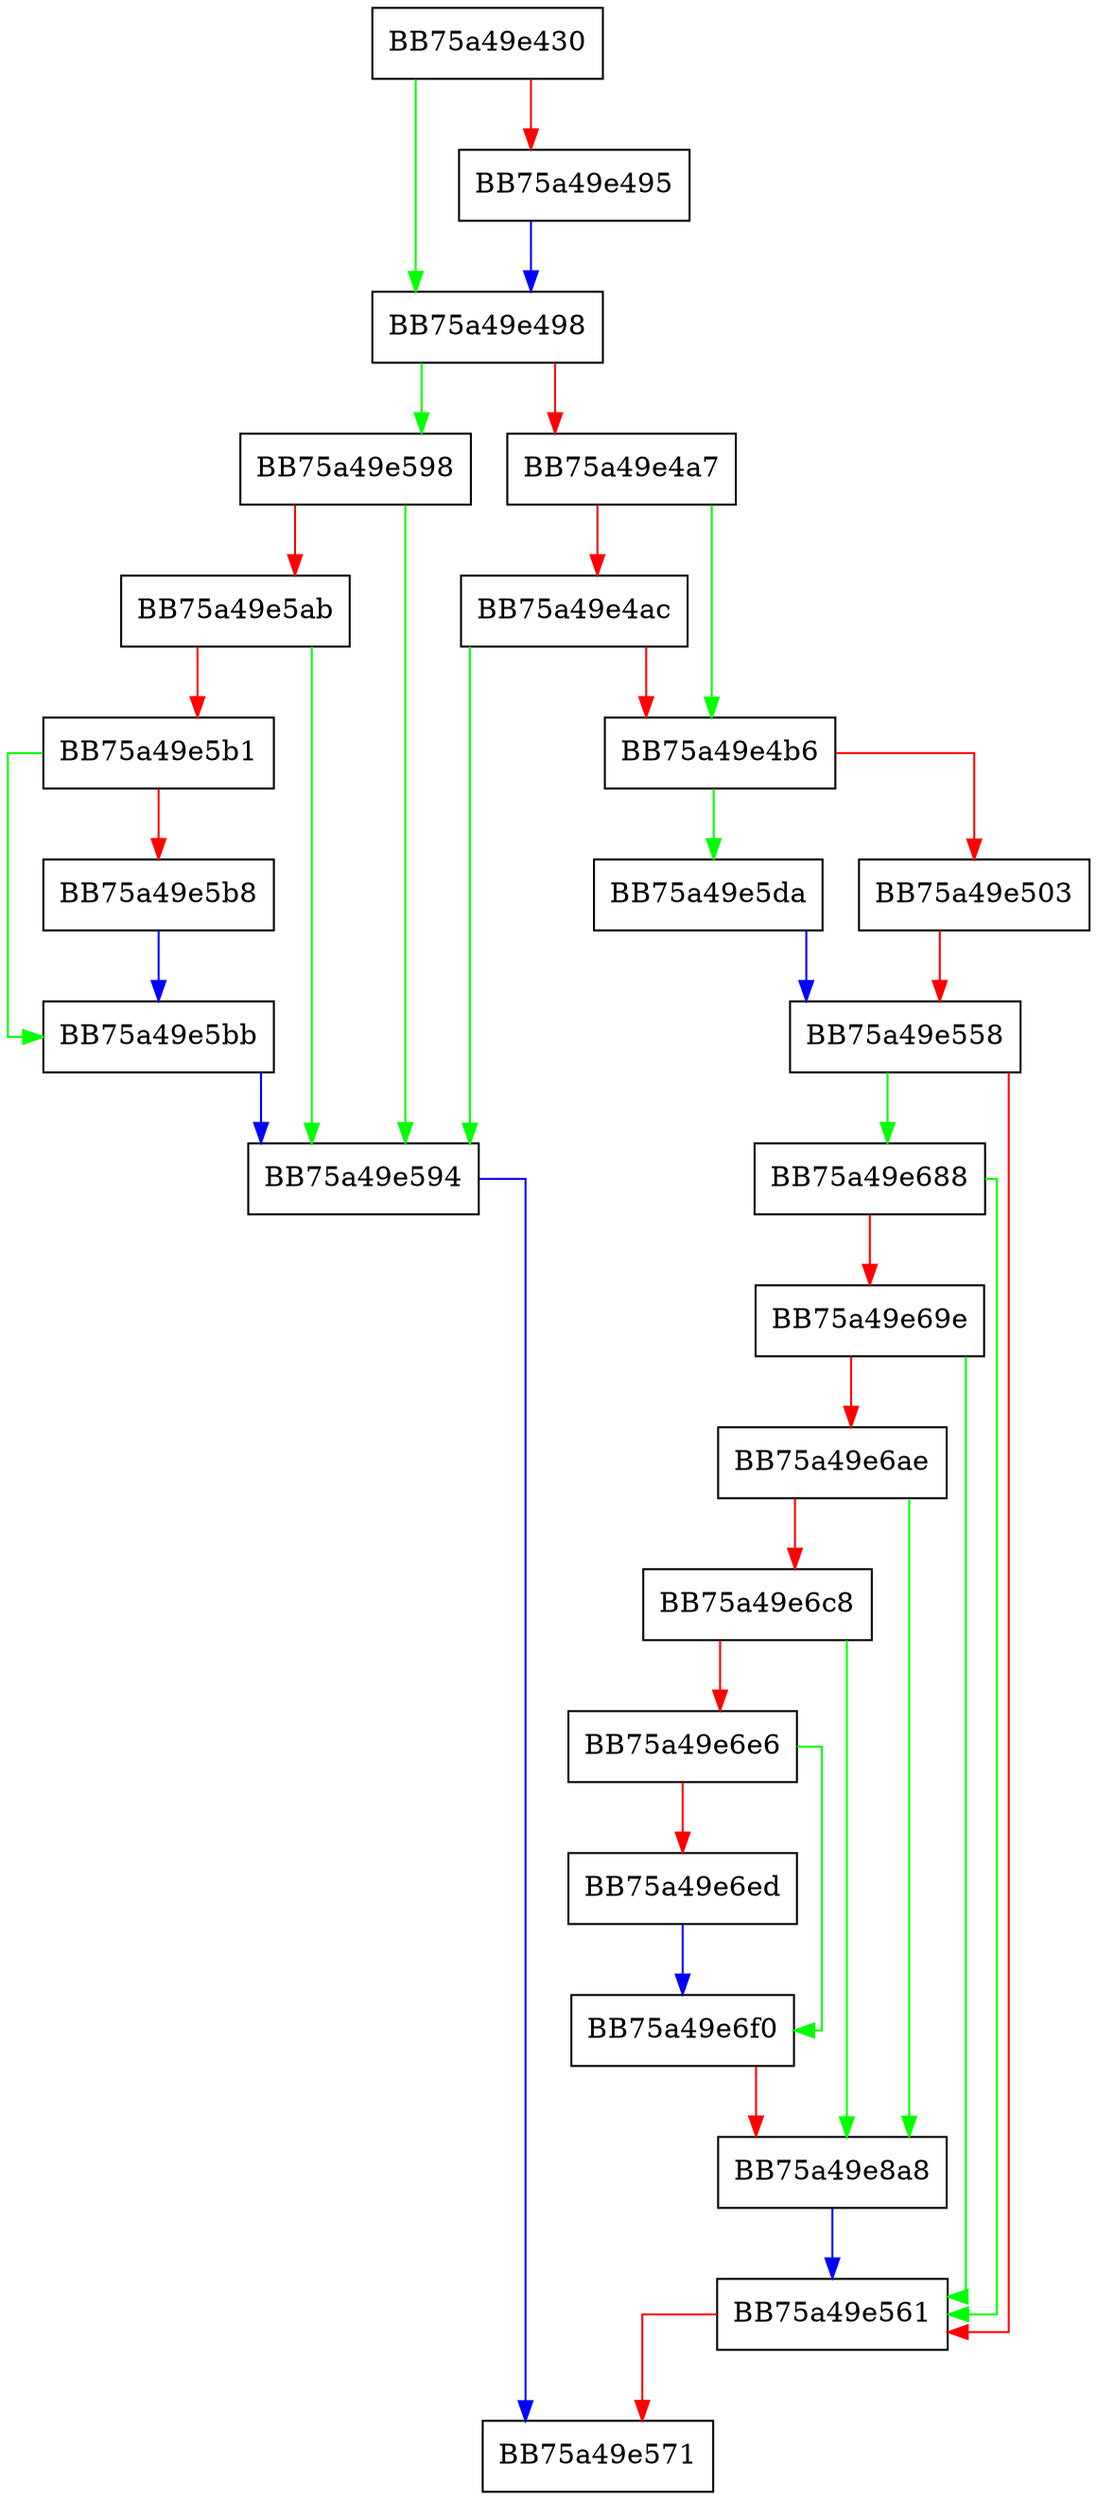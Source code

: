 digraph HrAddAttribute {
  node [shape="box"];
  graph [splines=ortho];
  BB75a49e430 -> BB75a49e498 [color="green"];
  BB75a49e430 -> BB75a49e495 [color="red"];
  BB75a49e495 -> BB75a49e498 [color="blue"];
  BB75a49e498 -> BB75a49e598 [color="green"];
  BB75a49e498 -> BB75a49e4a7 [color="red"];
  BB75a49e4a7 -> BB75a49e4b6 [color="green"];
  BB75a49e4a7 -> BB75a49e4ac [color="red"];
  BB75a49e4ac -> BB75a49e594 [color="green"];
  BB75a49e4ac -> BB75a49e4b6 [color="red"];
  BB75a49e4b6 -> BB75a49e5da [color="green"];
  BB75a49e4b6 -> BB75a49e503 [color="red"];
  BB75a49e503 -> BB75a49e558 [color="red"];
  BB75a49e558 -> BB75a49e688 [color="green"];
  BB75a49e558 -> BB75a49e561 [color="red"];
  BB75a49e561 -> BB75a49e571 [color="red"];
  BB75a49e594 -> BB75a49e571 [color="blue"];
  BB75a49e598 -> BB75a49e594 [color="green"];
  BB75a49e598 -> BB75a49e5ab [color="red"];
  BB75a49e5ab -> BB75a49e594 [color="green"];
  BB75a49e5ab -> BB75a49e5b1 [color="red"];
  BB75a49e5b1 -> BB75a49e5bb [color="green"];
  BB75a49e5b1 -> BB75a49e5b8 [color="red"];
  BB75a49e5b8 -> BB75a49e5bb [color="blue"];
  BB75a49e5bb -> BB75a49e594 [color="blue"];
  BB75a49e5da -> BB75a49e558 [color="blue"];
  BB75a49e688 -> BB75a49e561 [color="green"];
  BB75a49e688 -> BB75a49e69e [color="red"];
  BB75a49e69e -> BB75a49e561 [color="green"];
  BB75a49e69e -> BB75a49e6ae [color="red"];
  BB75a49e6ae -> BB75a49e8a8 [color="green"];
  BB75a49e6ae -> BB75a49e6c8 [color="red"];
  BB75a49e6c8 -> BB75a49e8a8 [color="green"];
  BB75a49e6c8 -> BB75a49e6e6 [color="red"];
  BB75a49e6e6 -> BB75a49e6f0 [color="green"];
  BB75a49e6e6 -> BB75a49e6ed [color="red"];
  BB75a49e6ed -> BB75a49e6f0 [color="blue"];
  BB75a49e6f0 -> BB75a49e8a8 [color="red"];
  BB75a49e8a8 -> BB75a49e561 [color="blue"];
}